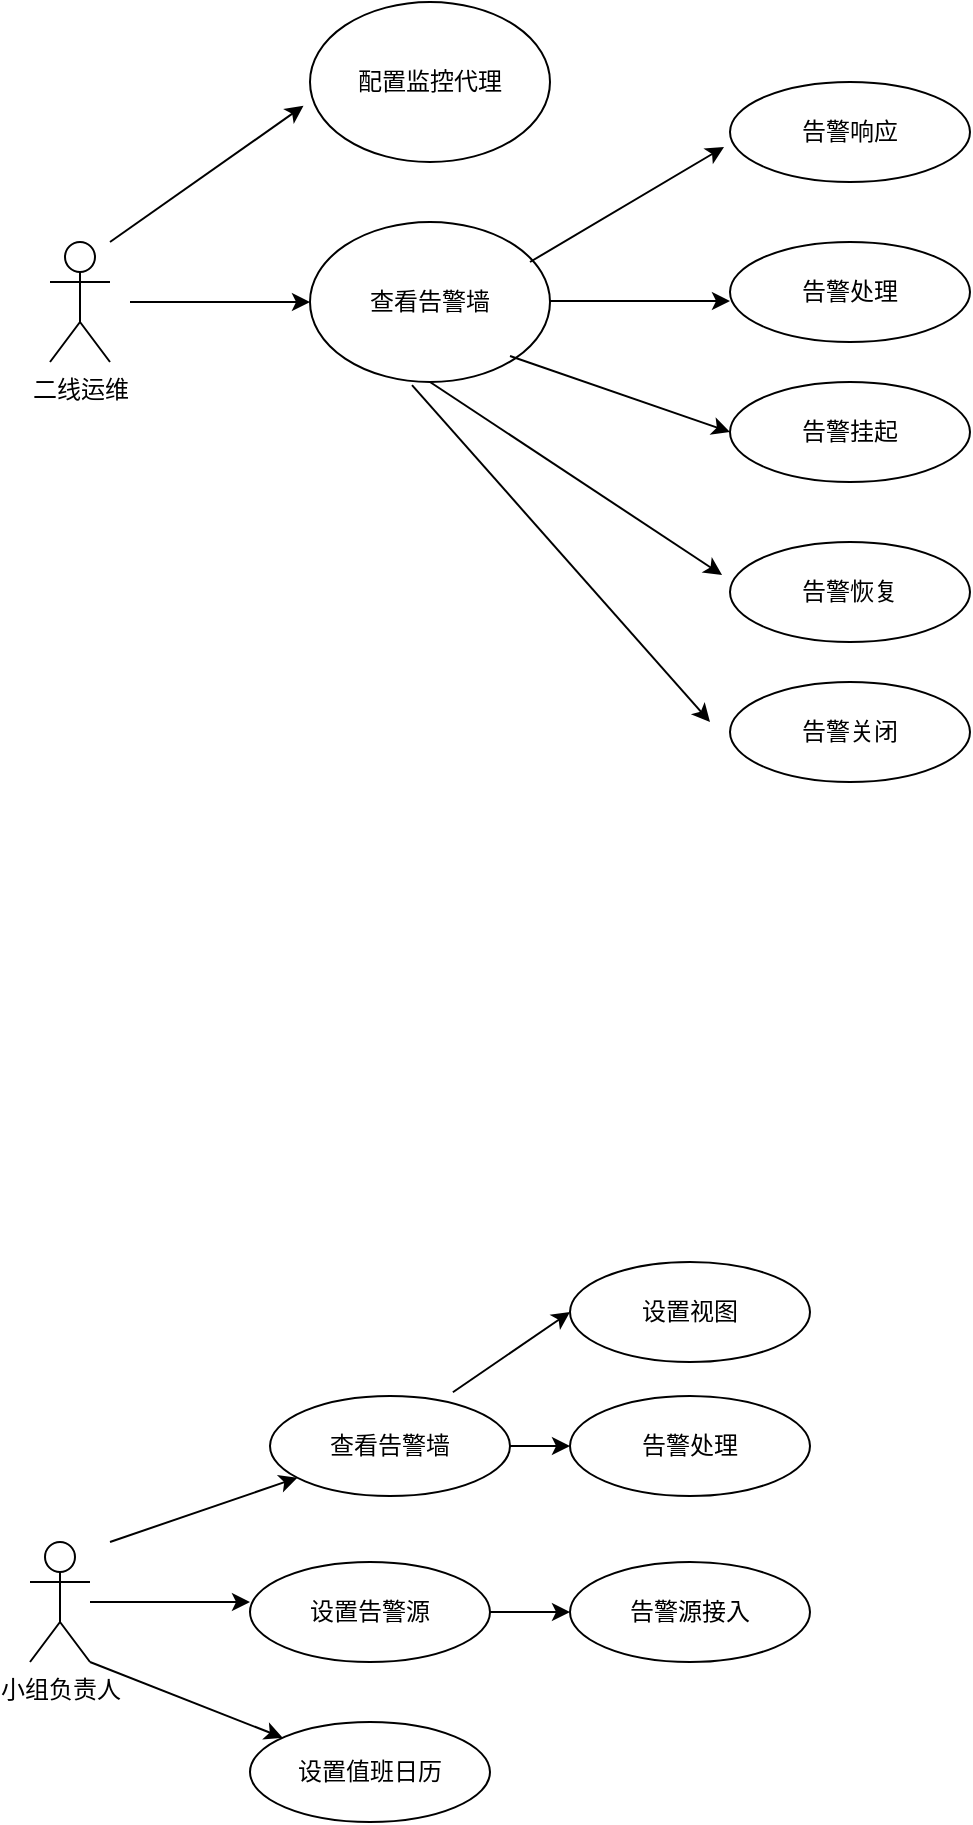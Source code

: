 <mxfile version="24.2.3" type="github">
  <diagram name="第 1 页" id="fdtvAzVgnJjtrc0JJHED">
    <mxGraphModel dx="1405" dy="654" grid="1" gridSize="10" guides="1" tooltips="1" connect="1" arrows="1" fold="1" page="1" pageScale="1" pageWidth="1169" pageHeight="1654" math="0" shadow="0">
      <root>
        <mxCell id="0" />
        <mxCell id="1" parent="0" />
        <mxCell id="Xd9rqnusVJEdmKIbP4AV-1" value="二线运维" style="shape=umlActor;verticalLabelPosition=bottom;verticalAlign=top;html=1;outlineConnect=0;" parent="1" vertex="1">
          <mxGeometry x="150" y="200" width="30" height="60" as="geometry" />
        </mxCell>
        <mxCell id="Xd9rqnusVJEdmKIbP4AV-2" value="查看告警墙" style="ellipse;whiteSpace=wrap;html=1;" parent="1" vertex="1">
          <mxGeometry x="280" y="190" width="120" height="80" as="geometry" />
        </mxCell>
        <mxCell id="Xd9rqnusVJEdmKIbP4AV-3" value="告警响应" style="ellipse;whiteSpace=wrap;html=1;" parent="1" vertex="1">
          <mxGeometry x="490" y="120" width="120" height="50" as="geometry" />
        </mxCell>
        <mxCell id="Xd9rqnusVJEdmKIbP4AV-4" value="" style="endArrow=classic;html=1;rounded=0;" parent="1" edge="1">
          <mxGeometry width="50" height="50" relative="1" as="geometry">
            <mxPoint x="190" y="230" as="sourcePoint" />
            <mxPoint x="280" y="230" as="targetPoint" />
          </mxGeometry>
        </mxCell>
        <mxCell id="Xd9rqnusVJEdmKIbP4AV-5" value="" style="endArrow=classic;html=1;rounded=0;" parent="1" edge="1">
          <mxGeometry width="50" height="50" relative="1" as="geometry">
            <mxPoint x="400" y="229.5" as="sourcePoint" />
            <mxPoint x="490" y="229.5" as="targetPoint" />
          </mxGeometry>
        </mxCell>
        <mxCell id="Xd9rqnusVJEdmKIbP4AV-11" value="告警处理" style="ellipse;whiteSpace=wrap;html=1;" parent="1" vertex="1">
          <mxGeometry x="490" y="200" width="120" height="50" as="geometry" />
        </mxCell>
        <mxCell id="Xd9rqnusVJEdmKIbP4AV-12" value="告警挂起" style="ellipse;whiteSpace=wrap;html=1;" parent="1" vertex="1">
          <mxGeometry x="490" y="270" width="120" height="50" as="geometry" />
        </mxCell>
        <mxCell id="Xd9rqnusVJEdmKIbP4AV-13" value="告警恢复" style="ellipse;whiteSpace=wrap;html=1;" parent="1" vertex="1">
          <mxGeometry x="490" y="350" width="120" height="50" as="geometry" />
        </mxCell>
        <mxCell id="Xd9rqnusVJEdmKIbP4AV-14" value="" style="endArrow=classic;html=1;rounded=0;entryX=-0.025;entryY=0.65;entryDx=0;entryDy=0;entryPerimeter=0;" parent="1" target="Xd9rqnusVJEdmKIbP4AV-3" edge="1">
          <mxGeometry width="50" height="50" relative="1" as="geometry">
            <mxPoint x="390" y="210" as="sourcePoint" />
            <mxPoint x="440" y="160" as="targetPoint" />
          </mxGeometry>
        </mxCell>
        <mxCell id="Xd9rqnusVJEdmKIbP4AV-15" value="" style="endArrow=classic;html=1;rounded=0;entryX=0;entryY=0.5;entryDx=0;entryDy=0;" parent="1" target="Xd9rqnusVJEdmKIbP4AV-12" edge="1">
          <mxGeometry width="50" height="50" relative="1" as="geometry">
            <mxPoint x="380" y="257" as="sourcePoint" />
            <mxPoint x="477" y="200" as="targetPoint" />
          </mxGeometry>
        </mxCell>
        <mxCell id="Xd9rqnusVJEdmKIbP4AV-16" value="" style="endArrow=classic;html=1;rounded=0;entryX=-0.033;entryY=0.33;entryDx=0;entryDy=0;entryPerimeter=0;" parent="1" target="Xd9rqnusVJEdmKIbP4AV-13" edge="1">
          <mxGeometry width="50" height="50" relative="1" as="geometry">
            <mxPoint x="340" y="270" as="sourcePoint" />
            <mxPoint x="450" y="308" as="targetPoint" />
          </mxGeometry>
        </mxCell>
        <mxCell id="Xd9rqnusVJEdmKIbP4AV-18" value="告警关闭" style="ellipse;whiteSpace=wrap;html=1;" parent="1" vertex="1">
          <mxGeometry x="490" y="420" width="120" height="50" as="geometry" />
        </mxCell>
        <mxCell id="Xd9rqnusVJEdmKIbP4AV-19" value="" style="endArrow=classic;html=1;rounded=0;exitX=0.425;exitY=1.019;exitDx=0;exitDy=0;exitPerimeter=0;" parent="1" source="Xd9rqnusVJEdmKIbP4AV-2" edge="1">
          <mxGeometry width="50" height="50" relative="1" as="geometry">
            <mxPoint x="350" y="280" as="sourcePoint" />
            <mxPoint x="480" y="440" as="targetPoint" />
          </mxGeometry>
        </mxCell>
        <mxCell id="Xd9rqnusVJEdmKIbP4AV-35" style="edgeStyle=orthogonalEdgeStyle;rounded=0;orthogonalLoop=1;jettySize=auto;html=1;" parent="1" source="Xd9rqnusVJEdmKIbP4AV-25" edge="1">
          <mxGeometry relative="1" as="geometry">
            <mxPoint x="250" y="880" as="targetPoint" />
          </mxGeometry>
        </mxCell>
        <mxCell id="Xd9rqnusVJEdmKIbP4AV-25" value="小组负责人" style="shape=umlActor;verticalLabelPosition=bottom;verticalAlign=top;html=1;outlineConnect=0;" parent="1" vertex="1">
          <mxGeometry x="140" y="850" width="30" height="60" as="geometry" />
        </mxCell>
        <mxCell id="Xd9rqnusVJEdmKIbP4AV-27" value="查看告警墙" style="ellipse;whiteSpace=wrap;html=1;" parent="1" vertex="1">
          <mxGeometry x="260" y="777" width="120" height="50" as="geometry" />
        </mxCell>
        <mxCell id="Xd9rqnusVJEdmKIbP4AV-28" value="设置视图" style="ellipse;whiteSpace=wrap;html=1;" parent="1" vertex="1">
          <mxGeometry x="410" y="710" width="120" height="50" as="geometry" />
        </mxCell>
        <mxCell id="Xd9rqnusVJEdmKIbP4AV-29" value="设置告警源" style="ellipse;whiteSpace=wrap;html=1;" parent="1" vertex="1">
          <mxGeometry x="250" y="860" width="120" height="50" as="geometry" />
        </mxCell>
        <mxCell id="Xd9rqnusVJEdmKIbP4AV-30" value="告警源接入" style="ellipse;whiteSpace=wrap;html=1;" parent="1" vertex="1">
          <mxGeometry x="410" y="860" width="120" height="50" as="geometry" />
        </mxCell>
        <mxCell id="Xd9rqnusVJEdmKIbP4AV-36" value="" style="endArrow=classic;html=1;rounded=0;" parent="1" target="Xd9rqnusVJEdmKIbP4AV-27" edge="1">
          <mxGeometry width="50" height="50" relative="1" as="geometry">
            <mxPoint x="180" y="850" as="sourcePoint" />
            <mxPoint x="230" y="800" as="targetPoint" />
          </mxGeometry>
        </mxCell>
        <mxCell id="Xd9rqnusVJEdmKIbP4AV-37" value="" style="endArrow=classic;html=1;rounded=0;entryX=0;entryY=0.5;entryDx=0;entryDy=0;exitX=0.762;exitY=-0.037;exitDx=0;exitDy=0;exitPerimeter=0;" parent="1" source="Xd9rqnusVJEdmKIbP4AV-27" target="Xd9rqnusVJEdmKIbP4AV-28" edge="1">
          <mxGeometry width="50" height="50" relative="1" as="geometry">
            <mxPoint x="350" y="787" as="sourcePoint" />
            <mxPoint x="400" y="737" as="targetPoint" />
          </mxGeometry>
        </mxCell>
        <mxCell id="Xd9rqnusVJEdmKIbP4AV-38" value="" style="endArrow=classic;html=1;rounded=0;exitX=1;exitY=0.5;exitDx=0;exitDy=0;entryX=0;entryY=0.5;entryDx=0;entryDy=0;" parent="1" source="Xd9rqnusVJEdmKIbP4AV-29" target="Xd9rqnusVJEdmKIbP4AV-30" edge="1">
          <mxGeometry width="50" height="50" relative="1" as="geometry">
            <mxPoint x="330" y="860" as="sourcePoint" />
            <mxPoint x="420" y="880" as="targetPoint" />
          </mxGeometry>
        </mxCell>
        <mxCell id="Xd9rqnusVJEdmKIbP4AV-44" value="告警处理" style="ellipse;whiteSpace=wrap;html=1;" parent="1" vertex="1">
          <mxGeometry x="410" y="777" width="120" height="50" as="geometry" />
        </mxCell>
        <mxCell id="Xd9rqnusVJEdmKIbP4AV-45" value="" style="endArrow=classic;html=1;rounded=0;exitX=1;exitY=0.5;exitDx=0;exitDy=0;entryX=0;entryY=0.5;entryDx=0;entryDy=0;" parent="1" source="Xd9rqnusVJEdmKIbP4AV-27" target="Xd9rqnusVJEdmKIbP4AV-44" edge="1">
          <mxGeometry width="50" height="50" relative="1" as="geometry">
            <mxPoint x="360" y="857" as="sourcePoint" />
            <mxPoint x="410" y="807" as="targetPoint" />
          </mxGeometry>
        </mxCell>
        <mxCell id="Xd9rqnusVJEdmKIbP4AV-48" value="设置值班日历" style="ellipse;whiteSpace=wrap;html=1;" parent="1" vertex="1">
          <mxGeometry x="250" y="940" width="120" height="50" as="geometry" />
        </mxCell>
        <mxCell id="Xd9rqnusVJEdmKIbP4AV-50" value="" style="endArrow=classic;html=1;rounded=0;" parent="1" target="Xd9rqnusVJEdmKIbP4AV-48" edge="1">
          <mxGeometry width="50" height="50" relative="1" as="geometry">
            <mxPoint x="170" y="910" as="sourcePoint" />
            <mxPoint x="220" y="860" as="targetPoint" />
          </mxGeometry>
        </mxCell>
        <mxCell id="rGcQV-N5KsBEAJMgE0nu-1" value="配置监控代理" style="ellipse;whiteSpace=wrap;html=1;" vertex="1" parent="1">
          <mxGeometry x="280" y="80" width="120" height="80" as="geometry" />
        </mxCell>
        <mxCell id="rGcQV-N5KsBEAJMgE0nu-2" value="" style="endArrow=classic;html=1;rounded=0;entryX=-0.027;entryY=0.649;entryDx=0;entryDy=0;entryPerimeter=0;" edge="1" parent="1" target="rGcQV-N5KsBEAJMgE0nu-1">
          <mxGeometry width="50" height="50" relative="1" as="geometry">
            <mxPoint x="180" y="200" as="sourcePoint" />
            <mxPoint x="230" y="150" as="targetPoint" />
          </mxGeometry>
        </mxCell>
      </root>
    </mxGraphModel>
  </diagram>
</mxfile>
